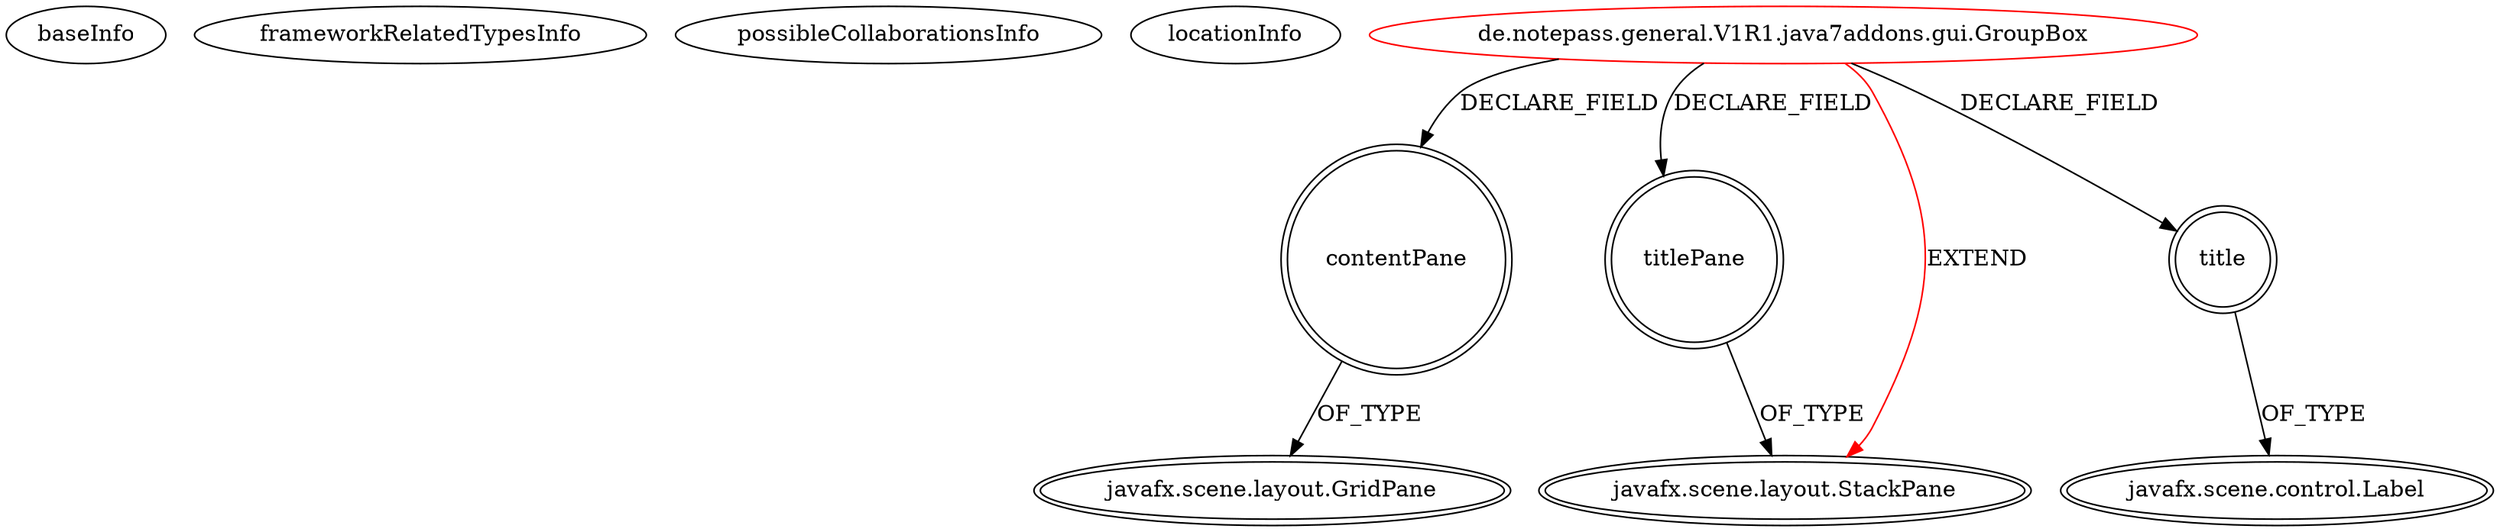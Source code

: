 digraph {
baseInfo[graphId=3773,category="extension_graph",isAnonymous=false,possibleRelation=false]
frameworkRelatedTypesInfo[0="javafx.scene.layout.StackPane"]
possibleCollaborationsInfo[]
locationInfo[projectName="notepass-npGenerals",filePath="/notepass-npGenerals/npGenerals-master/src/de/notepass/general/V1R1/java7addons/gui/GroupBox.java",contextSignature="GroupBox",graphId="3773"]
0[label="de.notepass.general.V1R1.java7addons.gui.GroupBox",vertexType="ROOT_CLIENT_CLASS_DECLARATION",isFrameworkType=false,color=red]
1[label="javafx.scene.layout.StackPane",vertexType="FRAMEWORK_CLASS_TYPE",isFrameworkType=true,peripheries=2]
2[label="contentPane",vertexType="FIELD_DECLARATION",isFrameworkType=true,peripheries=2,shape=circle]
3[label="javafx.scene.layout.GridPane",vertexType="FRAMEWORK_CLASS_TYPE",isFrameworkType=true,peripheries=2]
4[label="title",vertexType="FIELD_DECLARATION",isFrameworkType=true,peripheries=2,shape=circle]
5[label="javafx.scene.control.Label",vertexType="FRAMEWORK_CLASS_TYPE",isFrameworkType=true,peripheries=2]
6[label="titlePane",vertexType="FIELD_DECLARATION",isFrameworkType=true,peripheries=2,shape=circle]
0->1[label="EXTEND",color=red]
0->2[label="DECLARE_FIELD"]
2->3[label="OF_TYPE"]
0->4[label="DECLARE_FIELD"]
4->5[label="OF_TYPE"]
0->6[label="DECLARE_FIELD"]
6->1[label="OF_TYPE"]
}
